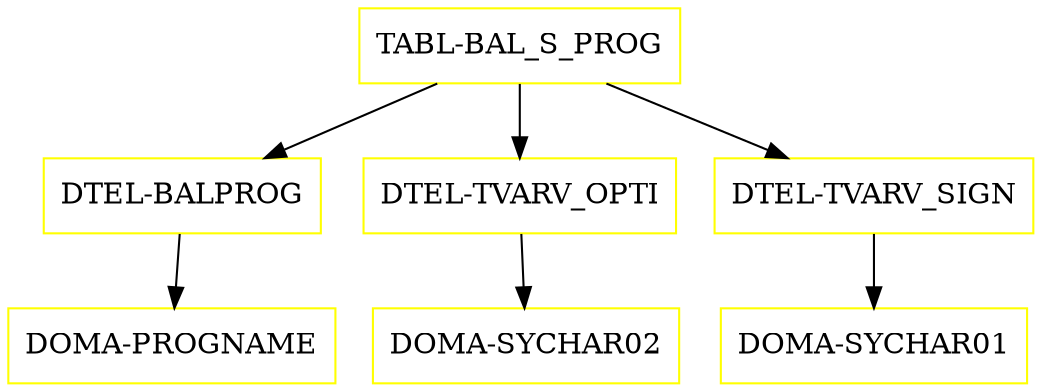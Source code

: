digraph G {
  "TABL-BAL_S_PROG" [shape=box,color=yellow];
  "DTEL-BALPROG" [shape=box,color=yellow,URL="./DTEL_BALPROG.html"];
  "DOMA-PROGNAME" [shape=box,color=yellow,URL="./DOMA_PROGNAME.html"];
  "DTEL-TVARV_OPTI" [shape=box,color=yellow,URL="./DTEL_TVARV_OPTI.html"];
  "DOMA-SYCHAR02" [shape=box,color=yellow,URL="./DOMA_SYCHAR02.html"];
  "DTEL-TVARV_SIGN" [shape=box,color=yellow,URL="./DTEL_TVARV_SIGN.html"];
  "DOMA-SYCHAR01" [shape=box,color=yellow,URL="./DOMA_SYCHAR01.html"];
  "TABL-BAL_S_PROG" -> "DTEL-TVARV_SIGN";
  "TABL-BAL_S_PROG" -> "DTEL-TVARV_OPTI";
  "TABL-BAL_S_PROG" -> "DTEL-BALPROG";
  "DTEL-BALPROG" -> "DOMA-PROGNAME";
  "DTEL-TVARV_OPTI" -> "DOMA-SYCHAR02";
  "DTEL-TVARV_SIGN" -> "DOMA-SYCHAR01";
}
